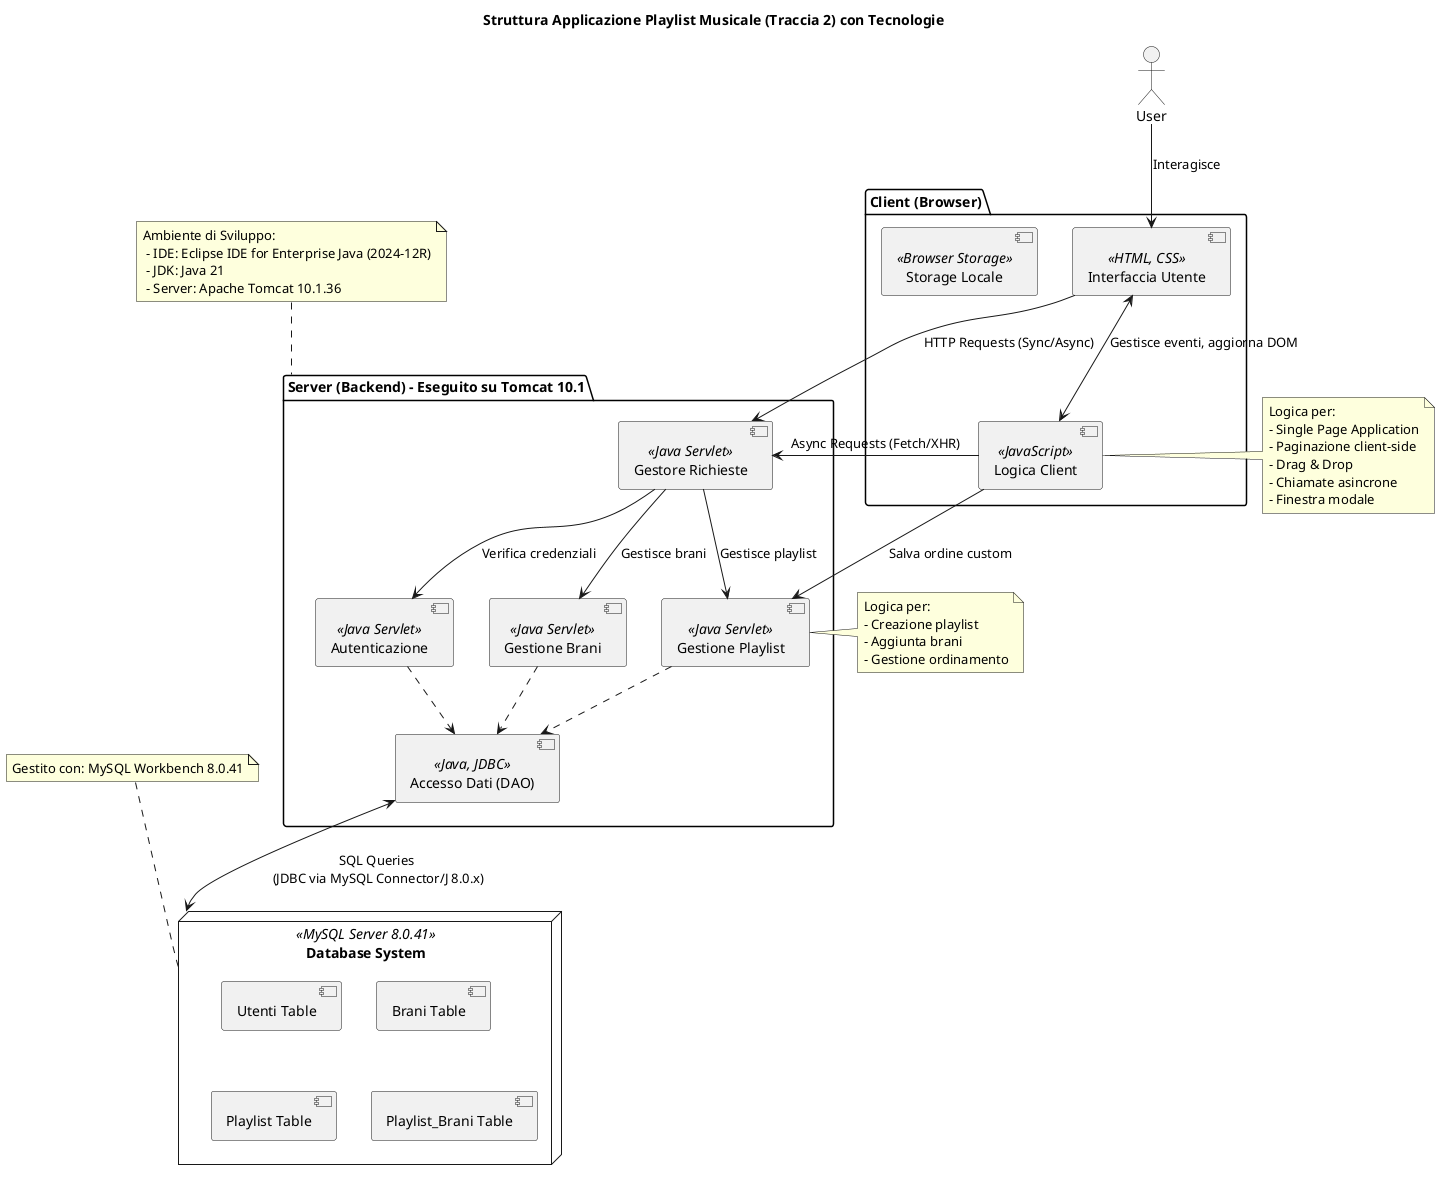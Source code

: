 @startuml

title Struttura Applicazione Playlist Musicale (Traccia 2) con Tecnologie

actor User as Utente

package "Client (Browser)" {
  component "Interfaccia Utente" as UI <<HTML, CSS>>
  component "Logica Client" as ClientJS <<JavaScript>>
  component "Storage Locale" as LocalStorage <<Browser Storage>>
}

package "Server (Backend) - Eseguito su Tomcat 10.1" as Server {
  component "Gestore Richieste" as Handler <<Java Servlet>>
  component "Autenticazione" as Auth <<Java Servlet>>
  component "Gestione Brani" as BranoMgmt <<Java Servlet>>
  component "Gestione Playlist" as PlaylistMgmt <<Java Servlet>>
  component "Accesso Dati (DAO)" as DAO <<Java, JDBC>>
}

' --- Database rappresentato come Node con Componenti interni ---
node "Database System" as DB <<MySQL Server 8.0.41>> {
   component "Utenti Table" as UsersTable
   component "Brani Table" as BraniTable
   component "Playlist Table" as PlaylistsTable
   component "Playlist_Brani Table" as PlaylistBraniTable
}

' --- Flusso Principale ---
Utente --> UI : Interagisce
UI --> Handler : HTTP Requests (Sync/Async)

Handler --> Auth : Verifica credenziali
Handler --> BranoMgmt : Gestisce brani
Handler --> PlaylistMgmt : Gestisce playlist

Auth ..> DAO
BranoMgmt ..> DAO
PlaylistMgmt ..> DAO

DAO <--> DB : SQL Queries \n(JDBC via MySQL Connector/J 8.0.x)

' --- Interazioni specifiche versione JavaScript ---
UI <--> ClientJS : Gestisce eventi, aggiorna DOM
ClientJS -> Handler : Async Requests (Fetch/XHR)
ClientJS --> PlaylistMgmt : Salva ordine custom
' ClientJS --> LocalStorage : Salva stato UI?

' --- Note Tecnologiche Aggiuntive ---
  note top of Server
 Ambiente di Sviluppo:
  - IDE: Eclipse IDE for Enterprise Java (2024-12R)
  - JDK: Java 21
  - Server: Apache Tomcat 10.1.36
end note

note top of DB
 Gestito con: MySQL Workbench 8.0.41
end note

note right of PlaylistMgmt
  Logica per:
  - Creazione playlist
  - Aggiunta brani
  - Gestione ordinamento
end note

note left of ClientJS
  Logica per:
  - Single Page Application
  - Paginazione client-side
  - Drag & Drop
  - Chiamate asincrone
  - Finestra modale
end note

@enduml
